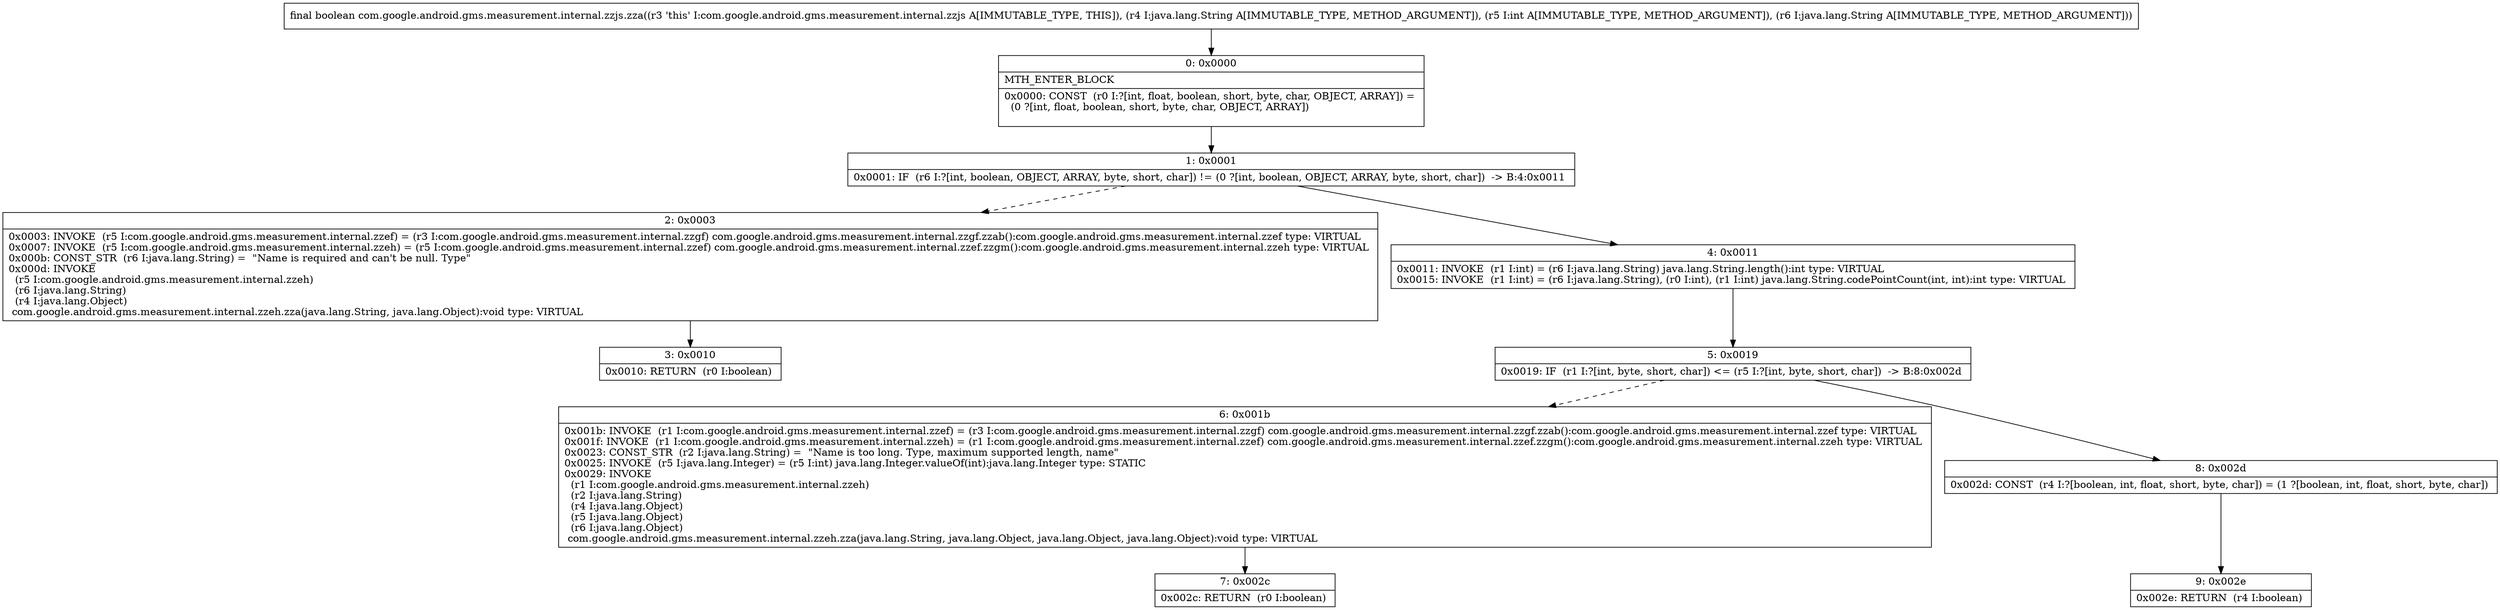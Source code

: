 digraph "CFG forcom.google.android.gms.measurement.internal.zzjs.zza(Ljava\/lang\/String;ILjava\/lang\/String;)Z" {
Node_0 [shape=record,label="{0\:\ 0x0000|MTH_ENTER_BLOCK\l|0x0000: CONST  (r0 I:?[int, float, boolean, short, byte, char, OBJECT, ARRAY]) = \l  (0 ?[int, float, boolean, short, byte, char, OBJECT, ARRAY])\l \l}"];
Node_1 [shape=record,label="{1\:\ 0x0001|0x0001: IF  (r6 I:?[int, boolean, OBJECT, ARRAY, byte, short, char]) != (0 ?[int, boolean, OBJECT, ARRAY, byte, short, char])  \-\> B:4:0x0011 \l}"];
Node_2 [shape=record,label="{2\:\ 0x0003|0x0003: INVOKE  (r5 I:com.google.android.gms.measurement.internal.zzef) = (r3 I:com.google.android.gms.measurement.internal.zzgf) com.google.android.gms.measurement.internal.zzgf.zzab():com.google.android.gms.measurement.internal.zzef type: VIRTUAL \l0x0007: INVOKE  (r5 I:com.google.android.gms.measurement.internal.zzeh) = (r5 I:com.google.android.gms.measurement.internal.zzef) com.google.android.gms.measurement.internal.zzef.zzgm():com.google.android.gms.measurement.internal.zzeh type: VIRTUAL \l0x000b: CONST_STR  (r6 I:java.lang.String) =  \"Name is required and can't be null. Type\" \l0x000d: INVOKE  \l  (r5 I:com.google.android.gms.measurement.internal.zzeh)\l  (r6 I:java.lang.String)\l  (r4 I:java.lang.Object)\l com.google.android.gms.measurement.internal.zzeh.zza(java.lang.String, java.lang.Object):void type: VIRTUAL \l}"];
Node_3 [shape=record,label="{3\:\ 0x0010|0x0010: RETURN  (r0 I:boolean) \l}"];
Node_4 [shape=record,label="{4\:\ 0x0011|0x0011: INVOKE  (r1 I:int) = (r6 I:java.lang.String) java.lang.String.length():int type: VIRTUAL \l0x0015: INVOKE  (r1 I:int) = (r6 I:java.lang.String), (r0 I:int), (r1 I:int) java.lang.String.codePointCount(int, int):int type: VIRTUAL \l}"];
Node_5 [shape=record,label="{5\:\ 0x0019|0x0019: IF  (r1 I:?[int, byte, short, char]) \<= (r5 I:?[int, byte, short, char])  \-\> B:8:0x002d \l}"];
Node_6 [shape=record,label="{6\:\ 0x001b|0x001b: INVOKE  (r1 I:com.google.android.gms.measurement.internal.zzef) = (r3 I:com.google.android.gms.measurement.internal.zzgf) com.google.android.gms.measurement.internal.zzgf.zzab():com.google.android.gms.measurement.internal.zzef type: VIRTUAL \l0x001f: INVOKE  (r1 I:com.google.android.gms.measurement.internal.zzeh) = (r1 I:com.google.android.gms.measurement.internal.zzef) com.google.android.gms.measurement.internal.zzef.zzgm():com.google.android.gms.measurement.internal.zzeh type: VIRTUAL \l0x0023: CONST_STR  (r2 I:java.lang.String) =  \"Name is too long. Type, maximum supported length, name\" \l0x0025: INVOKE  (r5 I:java.lang.Integer) = (r5 I:int) java.lang.Integer.valueOf(int):java.lang.Integer type: STATIC \l0x0029: INVOKE  \l  (r1 I:com.google.android.gms.measurement.internal.zzeh)\l  (r2 I:java.lang.String)\l  (r4 I:java.lang.Object)\l  (r5 I:java.lang.Object)\l  (r6 I:java.lang.Object)\l com.google.android.gms.measurement.internal.zzeh.zza(java.lang.String, java.lang.Object, java.lang.Object, java.lang.Object):void type: VIRTUAL \l}"];
Node_7 [shape=record,label="{7\:\ 0x002c|0x002c: RETURN  (r0 I:boolean) \l}"];
Node_8 [shape=record,label="{8\:\ 0x002d|0x002d: CONST  (r4 I:?[boolean, int, float, short, byte, char]) = (1 ?[boolean, int, float, short, byte, char]) \l}"];
Node_9 [shape=record,label="{9\:\ 0x002e|0x002e: RETURN  (r4 I:boolean) \l}"];
MethodNode[shape=record,label="{final boolean com.google.android.gms.measurement.internal.zzjs.zza((r3 'this' I:com.google.android.gms.measurement.internal.zzjs A[IMMUTABLE_TYPE, THIS]), (r4 I:java.lang.String A[IMMUTABLE_TYPE, METHOD_ARGUMENT]), (r5 I:int A[IMMUTABLE_TYPE, METHOD_ARGUMENT]), (r6 I:java.lang.String A[IMMUTABLE_TYPE, METHOD_ARGUMENT])) }"];
MethodNode -> Node_0;
Node_0 -> Node_1;
Node_1 -> Node_2[style=dashed];
Node_1 -> Node_4;
Node_2 -> Node_3;
Node_4 -> Node_5;
Node_5 -> Node_6[style=dashed];
Node_5 -> Node_8;
Node_6 -> Node_7;
Node_8 -> Node_9;
}

